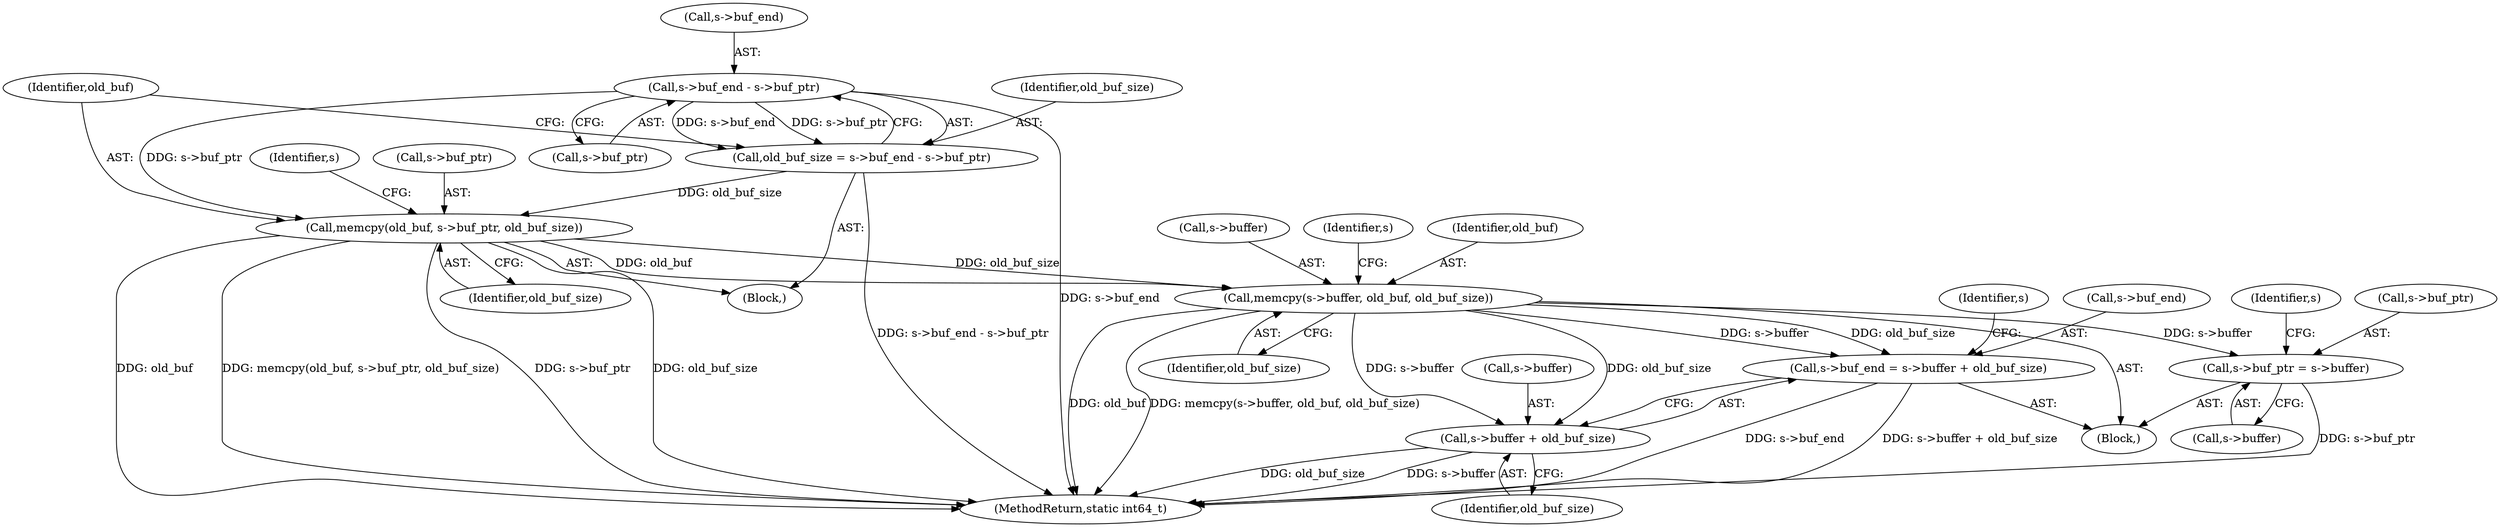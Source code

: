 digraph "0_FFmpeg_2a05c8f813de6f2278827734bf8102291e7484aa_5@API" {
"1000240" [label="(Call,memcpy(old_buf, s->buf_ptr, old_buf_size))"];
"1000233" [label="(Call,s->buf_end - s->buf_ptr)"];
"1000231" [label="(Call,old_buf_size = s->buf_end - s->buf_ptr)"];
"1000264" [label="(Call,memcpy(s->buffer, old_buf, old_buf_size))"];
"1000270" [label="(Call,s->buf_ptr = s->buffer)"];
"1000277" [label="(Call,s->buf_end = s->buffer + old_buf_size)"];
"1000281" [label="(Call,s->buffer + old_buf_size)"];
"1000285" [label="(Identifier,old_buf_size)"];
"1000277" [label="(Call,s->buf_end = s->buffer + old_buf_size)"];
"1000241" [label="(Identifier,old_buf)"];
"1000288" [label="(Identifier,s)"];
"1000282" [label="(Call,s->buffer)"];
"1000269" [label="(Identifier,old_buf_size)"];
"1000232" [label="(Identifier,old_buf_size)"];
"1000107" [label="(Block,)"];
"1000305" [label="(MethodReturn,static int64_t)"];
"1000270" [label="(Call,s->buf_ptr = s->buffer)"];
"1000281" [label="(Call,s->buffer + old_buf_size)"];
"1000233" [label="(Call,s->buf_end - s->buf_ptr)"];
"1000278" [label="(Call,s->buf_end)"];
"1000265" [label="(Call,s->buffer)"];
"1000271" [label="(Call,s->buf_ptr)"];
"1000231" [label="(Call,old_buf_size = s->buf_end - s->buf_ptr)"];
"1000248" [label="(Identifier,s)"];
"1000279" [label="(Identifier,s)"];
"1000260" [label="(Block,)"];
"1000237" [label="(Call,s->buf_ptr)"];
"1000272" [label="(Identifier,s)"];
"1000240" [label="(Call,memcpy(old_buf, s->buf_ptr, old_buf_size))"];
"1000234" [label="(Call,s->buf_end)"];
"1000268" [label="(Identifier,old_buf)"];
"1000264" [label="(Call,memcpy(s->buffer, old_buf, old_buf_size))"];
"1000245" [label="(Identifier,old_buf_size)"];
"1000242" [label="(Call,s->buf_ptr)"];
"1000274" [label="(Call,s->buffer)"];
"1000240" -> "1000107"  [label="AST: "];
"1000240" -> "1000245"  [label="CFG: "];
"1000241" -> "1000240"  [label="AST: "];
"1000242" -> "1000240"  [label="AST: "];
"1000245" -> "1000240"  [label="AST: "];
"1000248" -> "1000240"  [label="CFG: "];
"1000240" -> "1000305"  [label="DDG: memcpy(old_buf, s->buf_ptr, old_buf_size)"];
"1000240" -> "1000305"  [label="DDG: s->buf_ptr"];
"1000240" -> "1000305"  [label="DDG: old_buf_size"];
"1000240" -> "1000305"  [label="DDG: old_buf"];
"1000233" -> "1000240"  [label="DDG: s->buf_ptr"];
"1000231" -> "1000240"  [label="DDG: old_buf_size"];
"1000240" -> "1000264"  [label="DDG: old_buf"];
"1000240" -> "1000264"  [label="DDG: old_buf_size"];
"1000233" -> "1000231"  [label="AST: "];
"1000233" -> "1000237"  [label="CFG: "];
"1000234" -> "1000233"  [label="AST: "];
"1000237" -> "1000233"  [label="AST: "];
"1000231" -> "1000233"  [label="CFG: "];
"1000233" -> "1000305"  [label="DDG: s->buf_end"];
"1000233" -> "1000231"  [label="DDG: s->buf_end"];
"1000233" -> "1000231"  [label="DDG: s->buf_ptr"];
"1000231" -> "1000107"  [label="AST: "];
"1000232" -> "1000231"  [label="AST: "];
"1000241" -> "1000231"  [label="CFG: "];
"1000231" -> "1000305"  [label="DDG: s->buf_end - s->buf_ptr"];
"1000264" -> "1000260"  [label="AST: "];
"1000264" -> "1000269"  [label="CFG: "];
"1000265" -> "1000264"  [label="AST: "];
"1000268" -> "1000264"  [label="AST: "];
"1000269" -> "1000264"  [label="AST: "];
"1000272" -> "1000264"  [label="CFG: "];
"1000264" -> "1000305"  [label="DDG: old_buf"];
"1000264" -> "1000305"  [label="DDG: memcpy(s->buffer, old_buf, old_buf_size)"];
"1000264" -> "1000270"  [label="DDG: s->buffer"];
"1000264" -> "1000277"  [label="DDG: s->buffer"];
"1000264" -> "1000277"  [label="DDG: old_buf_size"];
"1000264" -> "1000281"  [label="DDG: s->buffer"];
"1000264" -> "1000281"  [label="DDG: old_buf_size"];
"1000270" -> "1000260"  [label="AST: "];
"1000270" -> "1000274"  [label="CFG: "];
"1000271" -> "1000270"  [label="AST: "];
"1000274" -> "1000270"  [label="AST: "];
"1000279" -> "1000270"  [label="CFG: "];
"1000270" -> "1000305"  [label="DDG: s->buf_ptr"];
"1000277" -> "1000260"  [label="AST: "];
"1000277" -> "1000281"  [label="CFG: "];
"1000278" -> "1000277"  [label="AST: "];
"1000281" -> "1000277"  [label="AST: "];
"1000288" -> "1000277"  [label="CFG: "];
"1000277" -> "1000305"  [label="DDG: s->buf_end"];
"1000277" -> "1000305"  [label="DDG: s->buffer + old_buf_size"];
"1000281" -> "1000285"  [label="CFG: "];
"1000282" -> "1000281"  [label="AST: "];
"1000285" -> "1000281"  [label="AST: "];
"1000281" -> "1000305"  [label="DDG: old_buf_size"];
"1000281" -> "1000305"  [label="DDG: s->buffer"];
}
